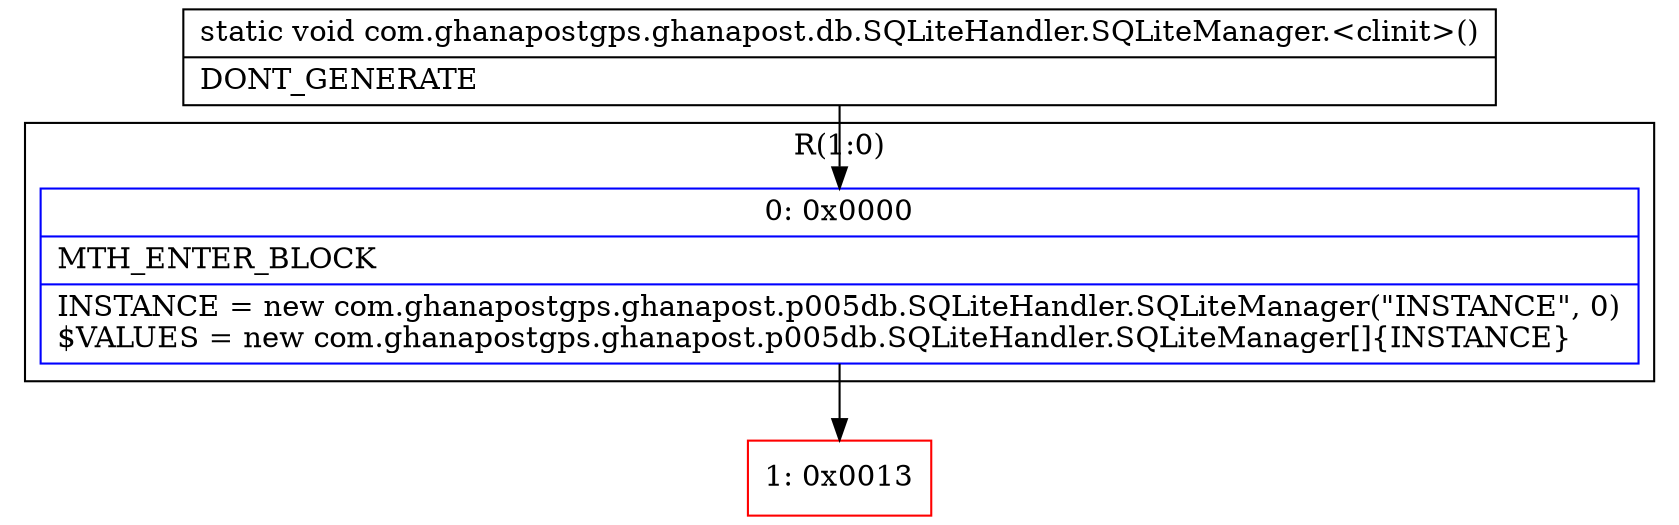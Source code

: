 digraph "CFG forcom.ghanapostgps.ghanapost.db.SQLiteHandler.SQLiteManager.\<clinit\>()V" {
subgraph cluster_Region_1127065953 {
label = "R(1:0)";
node [shape=record,color=blue];
Node_0 [shape=record,label="{0\:\ 0x0000|MTH_ENTER_BLOCK\l|INSTANCE = new com.ghanapostgps.ghanapost.p005db.SQLiteHandler.SQLiteManager(\"INSTANCE\", 0)\l$VALUES = new com.ghanapostgps.ghanapost.p005db.SQLiteHandler.SQLiteManager[]\{INSTANCE\}\l}"];
}
Node_1 [shape=record,color=red,label="{1\:\ 0x0013}"];
MethodNode[shape=record,label="{static void com.ghanapostgps.ghanapost.db.SQLiteHandler.SQLiteManager.\<clinit\>()  | DONT_GENERATE\l}"];
MethodNode -> Node_0;
Node_0 -> Node_1;
}

